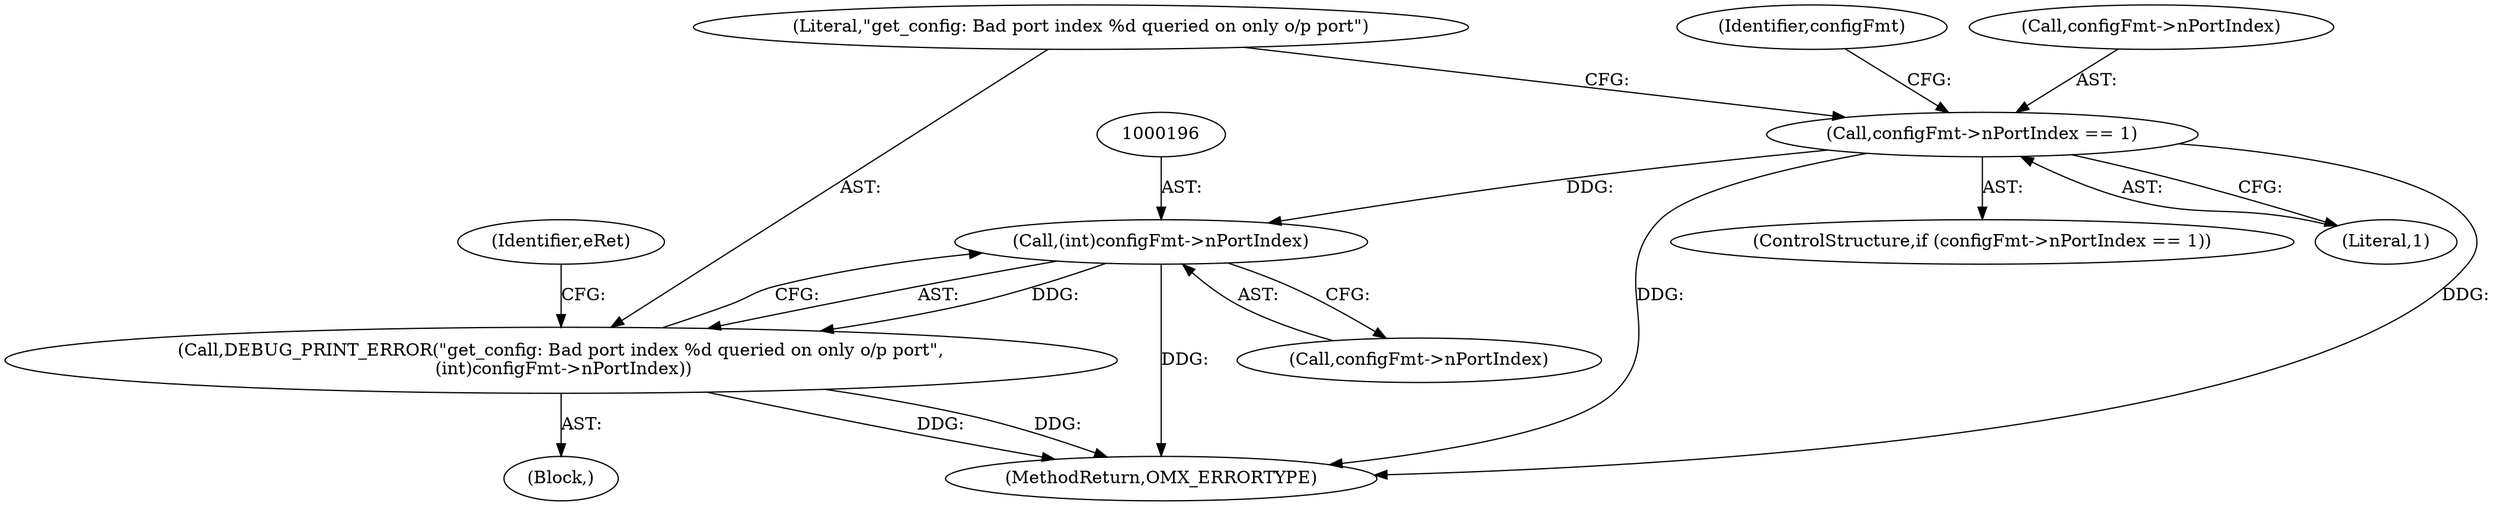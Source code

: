 digraph "0_Android_560ccdb509a7b86186fac0fce1b25bd9a3e6a6e8@pointer" {
"1000195" [label="(Call,(int)configFmt->nPortIndex)"];
"1000140" [label="(Call,configFmt->nPortIndex == 1)"];
"1000193" [label="(Call,DEBUG_PRINT_ERROR(\"get_config: Bad port index %d queried on only o/p port\",\n (int)configFmt->nPortIndex))"];
"1000201" [label="(Identifier,eRet)"];
"1000197" [label="(Call,configFmt->nPortIndex)"];
"1000139" [label="(ControlStructure,if (configFmt->nPortIndex == 1))"];
"1000192" [label="(Block,)"];
"1000141" [label="(Call,configFmt->nPortIndex)"];
"1000357" [label="(MethodReturn,OMX_ERRORTYPE)"];
"1000140" [label="(Call,configFmt->nPortIndex == 1)"];
"1000194" [label="(Literal,\"get_config: Bad port index %d queried on only o/p port\")"];
"1000193" [label="(Call,DEBUG_PRINT_ERROR(\"get_config: Bad port index %d queried on only o/p port\",\n (int)configFmt->nPortIndex))"];
"1000149" [label="(Identifier,configFmt)"];
"1000144" [label="(Literal,1)"];
"1000195" [label="(Call,(int)configFmt->nPortIndex)"];
"1000195" -> "1000193"  [label="AST: "];
"1000195" -> "1000197"  [label="CFG: "];
"1000196" -> "1000195"  [label="AST: "];
"1000197" -> "1000195"  [label="AST: "];
"1000193" -> "1000195"  [label="CFG: "];
"1000195" -> "1000357"  [label="DDG: "];
"1000195" -> "1000193"  [label="DDG: "];
"1000140" -> "1000195"  [label="DDG: "];
"1000140" -> "1000139"  [label="AST: "];
"1000140" -> "1000144"  [label="CFG: "];
"1000141" -> "1000140"  [label="AST: "];
"1000144" -> "1000140"  [label="AST: "];
"1000149" -> "1000140"  [label="CFG: "];
"1000194" -> "1000140"  [label="CFG: "];
"1000140" -> "1000357"  [label="DDG: "];
"1000140" -> "1000357"  [label="DDG: "];
"1000193" -> "1000192"  [label="AST: "];
"1000194" -> "1000193"  [label="AST: "];
"1000201" -> "1000193"  [label="CFG: "];
"1000193" -> "1000357"  [label="DDG: "];
"1000193" -> "1000357"  [label="DDG: "];
}
